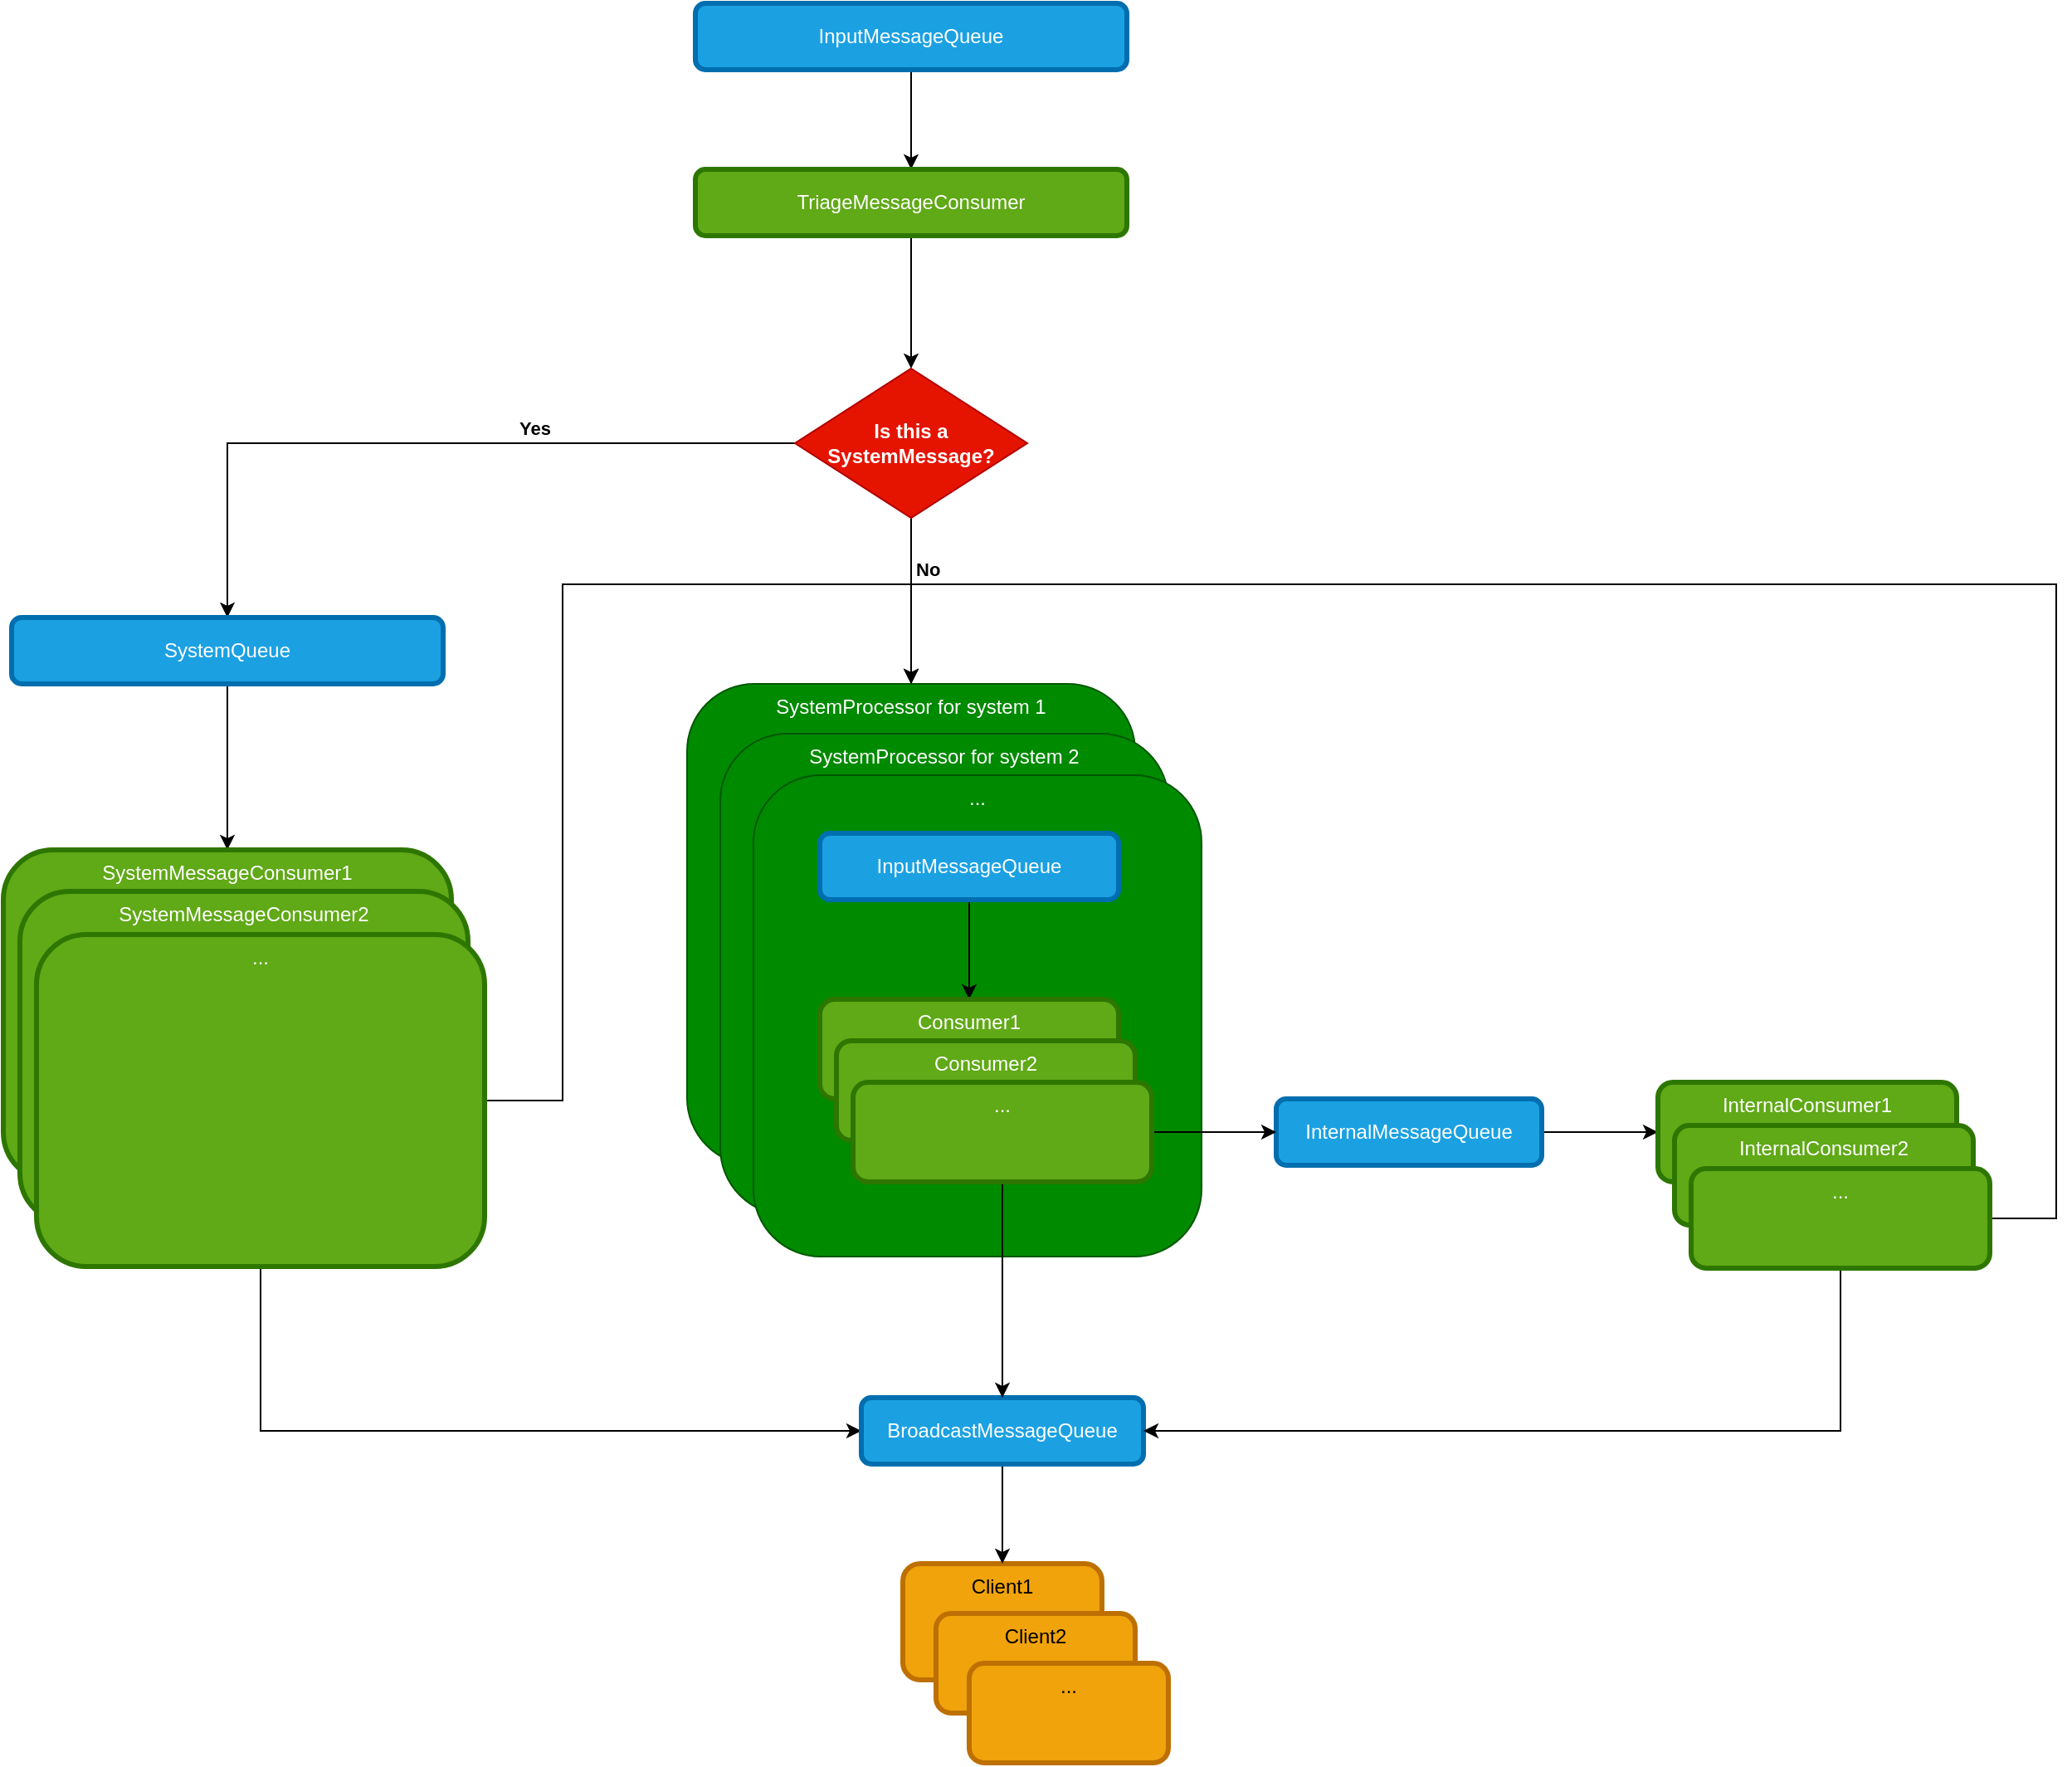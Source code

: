 <mxfile version="27.1.5">
  <diagram name="Page-1" id="RS5jcFhz8Xbtk4Y77vzj">
    <mxGraphModel grid="1" page="1" gridSize="10" guides="1" tooltips="1" connect="1" arrows="1" fold="1" pageScale="1" pageWidth="850" pageHeight="1100" math="0" shadow="0">
      <root>
        <mxCell id="0" />
        <mxCell id="1" parent="0" />
        <mxCell id="ibJAUMSW30bJaouOlocZ-31" style="edgeStyle=orthogonalEdgeStyle;rounded=0;orthogonalLoop=1;jettySize=auto;html=1;" edge="1" parent="1" source="ibJAUMSW30bJaouOlocZ-1" target="ibJAUMSW30bJaouOlocZ-24">
          <mxGeometry relative="1" as="geometry" />
        </mxCell>
        <mxCell id="ibJAUMSW30bJaouOlocZ-1" value="&lt;div&gt;InputMessageQueue&lt;/div&gt;" style="rounded=1;whiteSpace=wrap;html=1;fillColor=#1ba1e2;fontColor=light-dark(#FFFFFF,#FFFFFF);strokeColor=#006EAF;strokeWidth=3;" vertex="1" parent="1">
          <mxGeometry x="620" y="-100" width="260" height="40" as="geometry" />
        </mxCell>
        <mxCell id="ibJAUMSW30bJaouOlocZ-33" style="edgeStyle=orthogonalEdgeStyle;rounded=0;orthogonalLoop=1;jettySize=auto;html=1;" edge="1" parent="1" source="ibJAUMSW30bJaouOlocZ-3" target="ibJAUMSW30bJaouOlocZ-23">
          <mxGeometry relative="1" as="geometry" />
        </mxCell>
        <mxCell id="ibJAUMSW30bJaouOlocZ-49" value="Yes" style="edgeLabel;html=1;align=center;verticalAlign=bottom;resizable=0;points=[];fontStyle=1;labelBackgroundColor=default;" connectable="0" vertex="1" parent="ibJAUMSW30bJaouOlocZ-33">
          <mxGeometry x="-0.297" y="-1" relative="1" as="geometry">
            <mxPoint as="offset" />
          </mxGeometry>
        </mxCell>
        <mxCell id="ibJAUMSW30bJaouOlocZ-48" style="edgeStyle=orthogonalEdgeStyle;rounded=0;orthogonalLoop=1;jettySize=auto;html=1;entryX=0.5;entryY=0;entryDx=0;entryDy=0;" edge="1" parent="1" source="ibJAUMSW30bJaouOlocZ-3" target="ibJAUMSW30bJaouOlocZ-8">
          <mxGeometry relative="1" as="geometry" />
        </mxCell>
        <mxCell id="ibJAUMSW30bJaouOlocZ-50" value="No" style="edgeLabel;html=1;align=left;verticalAlign=middle;resizable=0;points=[];fontStyle=1;textShadow=0;labelBackgroundColor=light-dark(#FFFFFF,#000000);" connectable="0" vertex="1" parent="ibJAUMSW30bJaouOlocZ-48">
          <mxGeometry x="-0.38" y="1" relative="1" as="geometry">
            <mxPoint as="offset" />
          </mxGeometry>
        </mxCell>
        <mxCell id="ibJAUMSW30bJaouOlocZ-3" value="Is this a SystemMessage?" style="rhombus;whiteSpace=wrap;html=1;fillColor=light-dark(#E51400,#E51400);fontColor=#ffffff;strokeColor=#B20000;fontStyle=1" vertex="1" parent="1">
          <mxGeometry x="680" y="120" width="140" height="90" as="geometry" />
        </mxCell>
        <mxCell id="ibJAUMSW30bJaouOlocZ-8" value="SystemProcessor for system 1" style="rounded=1;whiteSpace=wrap;html=1;verticalAlign=top;fillColor=#008a00;fontColor=light-dark(#FFFFFF,#FFFFFF);strokeColor=#005700;" vertex="1" parent="1">
          <mxGeometry x="615" y="310" width="270" height="290" as="geometry" />
        </mxCell>
        <mxCell id="ibJAUMSW30bJaouOlocZ-16" value="Client1" style="rounded=1;whiteSpace=wrap;html=1;fillColor=#f0a30a;fontColor=#000000;strokeColor=#BD7000;strokeWidth=3;verticalAlign=top;" vertex="1" parent="1">
          <mxGeometry x="745" y="840" width="120" height="70" as="geometry" />
        </mxCell>
        <mxCell id="ibJAUMSW30bJaouOlocZ-34" style="edgeStyle=orthogonalEdgeStyle;rounded=0;orthogonalLoop=1;jettySize=auto;html=1;" edge="1" parent="1" source="ibJAUMSW30bJaouOlocZ-23" target="ibJAUMSW30bJaouOlocZ-25">
          <mxGeometry relative="1" as="geometry" />
        </mxCell>
        <mxCell id="ibJAUMSW30bJaouOlocZ-23" value="SystemQueue" style="rounded=1;whiteSpace=wrap;html=1;fillColor=#1ba1e2;fontColor=light-dark(#FFFFFF,#FFFFFF);strokeColor=#006EAF;strokeWidth=3;" vertex="1" parent="1">
          <mxGeometry x="208" y="270" width="260" height="40" as="geometry" />
        </mxCell>
        <mxCell id="ibJAUMSW30bJaouOlocZ-32" style="edgeStyle=orthogonalEdgeStyle;rounded=0;orthogonalLoop=1;jettySize=auto;html=1;entryX=0.5;entryY=0;entryDx=0;entryDy=0;" edge="1" parent="1" source="ibJAUMSW30bJaouOlocZ-24" target="ibJAUMSW30bJaouOlocZ-3">
          <mxGeometry relative="1" as="geometry" />
        </mxCell>
        <mxCell id="ibJAUMSW30bJaouOlocZ-24" value="TriageMessageConsumer" style="rounded=1;whiteSpace=wrap;html=1;fillColor=#60a917;fontColor=light-dark(#FFFFFF,#FFFFFF);strokeColor=#2D7600;strokeWidth=3;" vertex="1" parent="1">
          <mxGeometry x="620" width="260" height="40" as="geometry" />
        </mxCell>
        <mxCell id="ibJAUMSW30bJaouOlocZ-25" value="SystemMessageConsumer1" style="rounded=1;whiteSpace=wrap;html=1;fillColor=#60a917;fontColor=light-dark(#FFFFFF,#FFFFFF);strokeColor=#2D7600;strokeWidth=3;verticalAlign=top;" vertex="1" parent="1">
          <mxGeometry x="203" y="410" width="270" height="200" as="geometry" />
        </mxCell>
        <mxCell id="ibJAUMSW30bJaouOlocZ-29" value="SystemMessageConsumer2" style="rounded=1;whiteSpace=wrap;html=1;fillColor=#60a917;fontColor=light-dark(#FFFFFF,#FFFFFF);strokeColor=#2D7600;strokeWidth=3;verticalAlign=top;" vertex="1" parent="1">
          <mxGeometry x="213" y="435" width="270" height="200" as="geometry" />
        </mxCell>
        <mxCell id="ibJAUMSW30bJaouOlocZ-51" style="edgeStyle=orthogonalEdgeStyle;rounded=0;orthogonalLoop=1;jettySize=auto;html=1;entryX=0.5;entryY=0;entryDx=0;entryDy=0;" edge="1" parent="1" source="ibJAUMSW30bJaouOlocZ-30" target="ibJAUMSW30bJaouOlocZ-8">
          <mxGeometry relative="1" as="geometry">
            <Array as="points">
              <mxPoint x="540" y="561" />
              <mxPoint x="540" y="250" />
              <mxPoint x="750" y="250" />
            </Array>
          </mxGeometry>
        </mxCell>
        <mxCell id="ibJAUMSW30bJaouOlocZ-59" style="edgeStyle=orthogonalEdgeStyle;rounded=0;orthogonalLoop=1;jettySize=auto;html=1;entryX=0;entryY=0.5;entryDx=0;entryDy=0;" edge="1" parent="1" source="ibJAUMSW30bJaouOlocZ-30" target="ibJAUMSW30bJaouOlocZ-35">
          <mxGeometry relative="1" as="geometry">
            <Array as="points">
              <mxPoint x="358" y="760" />
            </Array>
          </mxGeometry>
        </mxCell>
        <mxCell id="ibJAUMSW30bJaouOlocZ-30" value="..." style="rounded=1;whiteSpace=wrap;html=1;fillColor=#60a917;fontColor=light-dark(#FFFFFF,#FFFFFF);strokeColor=#2D7600;strokeWidth=3;verticalAlign=top;" vertex="1" parent="1">
          <mxGeometry x="223" y="461" width="270" height="200" as="geometry" />
        </mxCell>
        <mxCell id="ibJAUMSW30bJaouOlocZ-65" style="edgeStyle=orthogonalEdgeStyle;rounded=0;orthogonalLoop=1;jettySize=auto;html=1;entryX=0.5;entryY=0;entryDx=0;entryDy=0;" edge="1" parent="1" source="ibJAUMSW30bJaouOlocZ-35" target="ibJAUMSW30bJaouOlocZ-16">
          <mxGeometry relative="1" as="geometry" />
        </mxCell>
        <mxCell id="ibJAUMSW30bJaouOlocZ-35" value="BroadcastMessageQueue" style="rounded=1;whiteSpace=wrap;html=1;fillColor=#1ba1e2;fontColor=light-dark(#FFFFFF,#FFFFFF);strokeColor=#006EAF;strokeWidth=3;" vertex="1" parent="1">
          <mxGeometry x="720" y="740" width="170" height="40" as="geometry" />
        </mxCell>
        <mxCell id="ibJAUMSW30bJaouOlocZ-56" style="edgeStyle=orthogonalEdgeStyle;rounded=0;orthogonalLoop=1;jettySize=auto;html=1;entryX=0;entryY=0.5;entryDx=0;entryDy=0;" edge="1" parent="1" source="ibJAUMSW30bJaouOlocZ-36" target="ibJAUMSW30bJaouOlocZ-53">
          <mxGeometry relative="1" as="geometry" />
        </mxCell>
        <mxCell id="ibJAUMSW30bJaouOlocZ-36" value="InternalMessageQueue" style="rounded=1;whiteSpace=wrap;html=1;fillColor=#1ba1e2;fontColor=light-dark(#FFFFFF,#FFFFFF);strokeColor=#006EAF;strokeWidth=3;" vertex="1" parent="1">
          <mxGeometry x="970" y="560" width="160" height="40" as="geometry" />
        </mxCell>
        <mxCell id="ibJAUMSW30bJaouOlocZ-45" value="SystemProcessor for system 2" style="rounded=1;whiteSpace=wrap;html=1;verticalAlign=top;fillColor=#008a00;fontColor=light-dark(#FFFFFF,#FFFFFF);strokeColor=#005700;" vertex="1" parent="1">
          <mxGeometry x="635" y="340" width="270" height="290" as="geometry" />
        </mxCell>
        <mxCell id="ibJAUMSW30bJaouOlocZ-46" value="..." style="rounded=1;whiteSpace=wrap;html=1;verticalAlign=top;fillColor=#008a00;fontColor=light-dark(#FFFFFF,#FFFFFF);strokeColor=#005700;" vertex="1" parent="1">
          <mxGeometry x="655" y="365" width="270" height="290" as="geometry" />
        </mxCell>
        <mxCell id="ibJAUMSW30bJaouOlocZ-47" style="edgeStyle=orthogonalEdgeStyle;rounded=0;orthogonalLoop=1;jettySize=auto;html=1;" edge="1" parent="1" source="ibJAUMSW30bJaouOlocZ-40" target="ibJAUMSW30bJaouOlocZ-41">
          <mxGeometry relative="1" as="geometry" />
        </mxCell>
        <mxCell id="ibJAUMSW30bJaouOlocZ-40" value="InputMessageQueue" style="rounded=1;whiteSpace=wrap;html=1;fillColor=#1ba1e2;fontColor=light-dark(#FFFFFF,#FFFFFF);strokeColor=#006EAF;strokeWidth=3;" vertex="1" parent="1">
          <mxGeometry x="695" y="400" width="180" height="40" as="geometry" />
        </mxCell>
        <mxCell id="ibJAUMSW30bJaouOlocZ-41" value="Consumer1" style="rounded=1;whiteSpace=wrap;html=1;fillColor=#60a917;fontColor=light-dark(#FFFFFF,#FFFFFF);strokeColor=#2D7600;strokeWidth=3;verticalAlign=top;" vertex="1" parent="1">
          <mxGeometry x="695" y="500" width="180" height="60" as="geometry" />
        </mxCell>
        <mxCell id="ibJAUMSW30bJaouOlocZ-42" value="Consumer2" style="rounded=1;whiteSpace=wrap;html=1;fillColor=#60a917;fontColor=light-dark(#FFFFFF,#FFFFFF);strokeColor=#2D7600;strokeWidth=3;verticalAlign=top;" vertex="1" parent="1">
          <mxGeometry x="705" y="525" width="180" height="60" as="geometry" />
        </mxCell>
        <mxCell id="ibJAUMSW30bJaouOlocZ-52" style="edgeStyle=orthogonalEdgeStyle;rounded=0;orthogonalLoop=1;jettySize=auto;html=1;entryX=0;entryY=0.5;entryDx=0;entryDy=0;" edge="1" parent="1" source="ibJAUMSW30bJaouOlocZ-44" target="ibJAUMSW30bJaouOlocZ-36">
          <mxGeometry relative="1" as="geometry" />
        </mxCell>
        <mxCell id="ibJAUMSW30bJaouOlocZ-58" style="edgeStyle=orthogonalEdgeStyle;rounded=0;orthogonalLoop=1;jettySize=auto;html=1;entryX=0.5;entryY=0;entryDx=0;entryDy=0;" edge="1" parent="1" source="ibJAUMSW30bJaouOlocZ-44" target="ibJAUMSW30bJaouOlocZ-35">
          <mxGeometry relative="1" as="geometry" />
        </mxCell>
        <mxCell id="ibJAUMSW30bJaouOlocZ-44" value="..." style="rounded=1;whiteSpace=wrap;html=1;fillColor=#60a917;fontColor=light-dark(#FFFFFF,#FFFFFF);strokeColor=#2D7600;strokeWidth=3;verticalAlign=top;" vertex="1" parent="1">
          <mxGeometry x="715" y="550" width="180" height="60" as="geometry" />
        </mxCell>
        <mxCell id="ibJAUMSW30bJaouOlocZ-53" value="InternalConsumer1" style="rounded=1;whiteSpace=wrap;html=1;fillColor=#60a917;fontColor=light-dark(#FFFFFF,#FFFFFF);strokeColor=#2D7600;strokeWidth=3;verticalAlign=top;" vertex="1" parent="1">
          <mxGeometry x="1200" y="550" width="180" height="60" as="geometry" />
        </mxCell>
        <mxCell id="ibJAUMSW30bJaouOlocZ-54" value="InternalConsumer2" style="rounded=1;whiteSpace=wrap;html=1;fillColor=#60a917;fontColor=light-dark(#FFFFFF,#FFFFFF);strokeColor=#2D7600;strokeWidth=3;verticalAlign=top;" vertex="1" parent="1">
          <mxGeometry x="1210" y="576" width="180" height="60" as="geometry" />
        </mxCell>
        <mxCell id="ibJAUMSW30bJaouOlocZ-57" style="edgeStyle=orthogonalEdgeStyle;rounded=0;orthogonalLoop=1;jettySize=auto;html=1;entryX=1;entryY=0.5;entryDx=0;entryDy=0;" edge="1" parent="1" source="ibJAUMSW30bJaouOlocZ-55" target="ibJAUMSW30bJaouOlocZ-35">
          <mxGeometry relative="1" as="geometry">
            <Array as="points">
              <mxPoint x="1310" y="760" />
            </Array>
          </mxGeometry>
        </mxCell>
        <mxCell id="ibJAUMSW30bJaouOlocZ-61" style="edgeStyle=orthogonalEdgeStyle;rounded=0;orthogonalLoop=1;jettySize=auto;html=1;entryX=0.5;entryY=0;entryDx=0;entryDy=0;" edge="1" parent="1" source="ibJAUMSW30bJaouOlocZ-55" target="ibJAUMSW30bJaouOlocZ-8">
          <mxGeometry relative="1" as="geometry">
            <Array as="points">
              <mxPoint x="1440" y="632" />
              <mxPoint x="1440" y="250" />
              <mxPoint x="750" y="250" />
            </Array>
          </mxGeometry>
        </mxCell>
        <mxCell id="ibJAUMSW30bJaouOlocZ-55" value="..." style="rounded=1;whiteSpace=wrap;html=1;fillColor=#60a917;fontColor=light-dark(#FFFFFF,#FFFFFF);strokeColor=#2D7600;strokeWidth=3;verticalAlign=top;" vertex="1" parent="1">
          <mxGeometry x="1220" y="602" width="180" height="60" as="geometry" />
        </mxCell>
        <mxCell id="ibJAUMSW30bJaouOlocZ-63" value="Client2" style="rounded=1;whiteSpace=wrap;html=1;fillColor=#f0a30a;fontColor=#000000;strokeColor=#BD7000;strokeWidth=3;verticalAlign=top;" vertex="1" parent="1">
          <mxGeometry x="765" y="870" width="120" height="60" as="geometry" />
        </mxCell>
        <mxCell id="ibJAUMSW30bJaouOlocZ-64" value="..." style="rounded=1;whiteSpace=wrap;html=1;fillColor=#f0a30a;fontColor=#000000;strokeColor=#BD7000;strokeWidth=3;verticalAlign=top;" vertex="1" parent="1">
          <mxGeometry x="785" y="900" width="120" height="60" as="geometry" />
        </mxCell>
      </root>
    </mxGraphModel>
  </diagram>
</mxfile>
